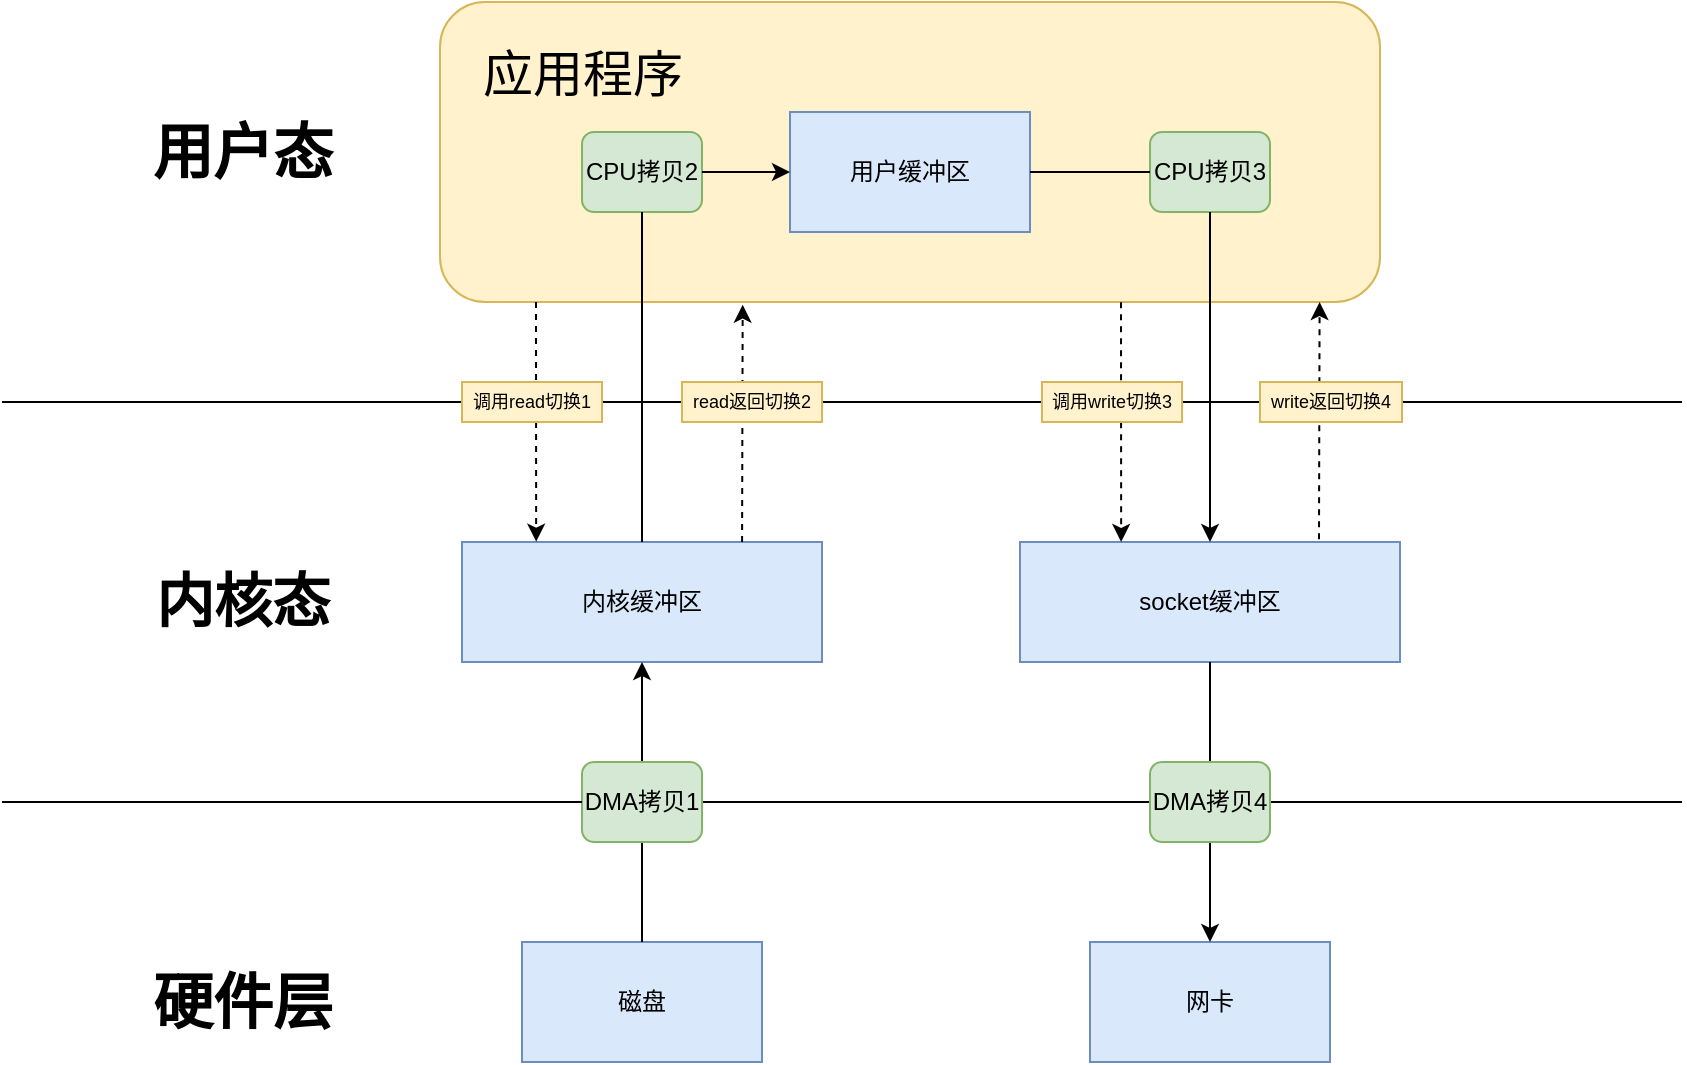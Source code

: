 <mxfile version="20.3.0" type="device"><diagram id="oPRd2fAUT4KP71HGXdn8" name="第 1 页"><mxGraphModel dx="1865" dy="583" grid="1" gridSize="10" guides="1" tooltips="1" connect="1" arrows="1" fold="1" page="1" pageScale="1" pageWidth="827" pageHeight="1169" math="0" shadow="0"><root><mxCell id="0"/><mxCell id="1" parent="0"/><mxCell id="JHdw9zbVbgqKv7Yk6Gmw-1" value="" style="rounded=1;whiteSpace=wrap;html=1;fillColor=#fff2cc;strokeColor=#d6b656;labelPosition=left;verticalLabelPosition=middle;align=right;verticalAlign=middle;" vertex="1" parent="1"><mxGeometry x="179" y="80" width="470" height="150" as="geometry"/></mxCell><mxCell id="JHdw9zbVbgqKv7Yk6Gmw-2" value="" style="endArrow=none;html=1;rounded=0;startArrow=none;" edge="1" parent="1"><mxGeometry width="50" height="50" relative="1" as="geometry"><mxPoint x="640" y="280" as="sourcePoint"/><mxPoint x="800" y="280" as="targetPoint"/></mxGeometry></mxCell><mxCell id="JHdw9zbVbgqKv7Yk6Gmw-5" value="socket缓冲区" style="rounded=0;whiteSpace=wrap;html=1;fillColor=#dae8fc;strokeColor=#6c8ebf;" vertex="1" parent="1"><mxGeometry x="469" y="350" width="190" height="60" as="geometry"/></mxCell><mxCell id="JHdw9zbVbgqKv7Yk6Gmw-9" value="用户缓冲区" style="rounded=0;whiteSpace=wrap;html=1;fillColor=#dae8fc;strokeColor=#6c8ebf;" vertex="1" parent="1"><mxGeometry x="354" y="135" width="120" height="60" as="geometry"/></mxCell><mxCell id="JHdw9zbVbgqKv7Yk6Gmw-10" value="磁盘" style="rounded=0;whiteSpace=wrap;html=1;fillColor=#dae8fc;strokeColor=#6c8ebf;" vertex="1" parent="1"><mxGeometry x="220" y="550" width="120" height="60" as="geometry"/></mxCell><mxCell id="JHdw9zbVbgqKv7Yk6Gmw-11" value="网卡" style="rounded=0;whiteSpace=wrap;html=1;fillColor=#dae8fc;strokeColor=#6c8ebf;" vertex="1" parent="1"><mxGeometry x="504" y="550" width="120" height="60" as="geometry"/></mxCell><mxCell id="JHdw9zbVbgqKv7Yk6Gmw-12" value="内核缓冲区" style="rounded=0;whiteSpace=wrap;html=1;fillColor=#dae8fc;strokeColor=#6c8ebf;" vertex="1" parent="1"><mxGeometry x="190" y="350" width="180" height="60" as="geometry"/></mxCell><mxCell id="JHdw9zbVbgqKv7Yk6Gmw-13" value="" style="endArrow=none;html=1;rounded=0;startArrow=none;" edge="1" parent="1" source="JHdw9zbVbgqKv7Yk6Gmw-20"><mxGeometry width="50" height="50" relative="1" as="geometry"><mxPoint x="40" y="480" as="sourcePoint"/><mxPoint x="800" y="480" as="targetPoint"/></mxGeometry></mxCell><mxCell id="JHdw9zbVbgqKv7Yk6Gmw-18" value="" style="endArrow=classic;html=1;rounded=0;exitX=0.5;exitY=0;exitDx=0;exitDy=0;entryX=0.5;entryY=1;entryDx=0;entryDy=0;" edge="1" parent="1" source="JHdw9zbVbgqKv7Yk6Gmw-10" target="JHdw9zbVbgqKv7Yk6Gmw-12"><mxGeometry width="50" height="50" relative="1" as="geometry"><mxPoint x="390" y="370" as="sourcePoint"/><mxPoint x="440" y="320" as="targetPoint"/></mxGeometry></mxCell><mxCell id="JHdw9zbVbgqKv7Yk6Gmw-20" value="DMA拷贝1" style="rounded=1;whiteSpace=wrap;html=1;fillColor=#d5e8d4;strokeColor=#82b366;" vertex="1" parent="1"><mxGeometry x="250" y="460" width="60" height="40" as="geometry"/></mxCell><mxCell id="JHdw9zbVbgqKv7Yk6Gmw-21" value="" style="endArrow=none;html=1;rounded=0;" edge="1" parent="1" target="JHdw9zbVbgqKv7Yk6Gmw-20"><mxGeometry width="50" height="50" relative="1" as="geometry"><mxPoint x="-40" y="480" as="sourcePoint"/><mxPoint x="760" y="480" as="targetPoint"/></mxGeometry></mxCell><mxCell id="JHdw9zbVbgqKv7Yk6Gmw-22" value="" style="endArrow=classic;html=1;rounded=0;exitX=0.5;exitY=1;exitDx=0;exitDy=0;entryX=0.5;entryY=0;entryDx=0;entryDy=0;" edge="1" parent="1" source="JHdw9zbVbgqKv7Yk6Gmw-5" target="JHdw9zbVbgqKv7Yk6Gmw-11"><mxGeometry width="50" height="50" relative="1" as="geometry"><mxPoint x="564" y="550" as="sourcePoint"/><mxPoint x="670" y="520" as="targetPoint"/></mxGeometry></mxCell><mxCell id="JHdw9zbVbgqKv7Yk6Gmw-23" value="DMA拷贝4" style="rounded=1;whiteSpace=wrap;html=1;fillColor=#d5e8d4;strokeColor=#82b366;" vertex="1" parent="1"><mxGeometry x="534" y="460" width="60" height="40" as="geometry"/></mxCell><mxCell id="JHdw9zbVbgqKv7Yk6Gmw-24" value="应用程序" style="text;html=1;align=center;verticalAlign=middle;resizable=0;points=[];autosize=1;strokeColor=none;fillColor=none;fontSize=25;" vertex="1" parent="1"><mxGeometry x="190" y="95" width="120" height="40" as="geometry"/></mxCell><mxCell id="JHdw9zbVbgqKv7Yk6Gmw-25" value="CPU拷贝2" style="rounded=1;whiteSpace=wrap;html=1;fillColor=#d5e8d4;strokeColor=#82b366;" vertex="1" parent="1"><mxGeometry x="250" y="145" width="60" height="40" as="geometry"/></mxCell><mxCell id="JHdw9zbVbgqKv7Yk6Gmw-26" value="CPU拷贝3" style="rounded=1;whiteSpace=wrap;html=1;fillColor=#d5e8d4;strokeColor=#82b366;" vertex="1" parent="1"><mxGeometry x="534" y="145" width="60" height="40" as="geometry"/></mxCell><mxCell id="JHdw9zbVbgqKv7Yk6Gmw-33" value="" style="endArrow=none;html=1;rounded=0;fontSize=25;exitX=0.5;exitY=0;exitDx=0;exitDy=0;entryX=0.5;entryY=1;entryDx=0;entryDy=0;" edge="1" parent="1" source="JHdw9zbVbgqKv7Yk6Gmw-12" target="JHdw9zbVbgqKv7Yk6Gmw-25"><mxGeometry width="50" height="50" relative="1" as="geometry"><mxPoint x="390" y="280" as="sourcePoint"/><mxPoint x="440" y="230" as="targetPoint"/></mxGeometry></mxCell><mxCell id="JHdw9zbVbgqKv7Yk6Gmw-35" value="" style="endArrow=classic;html=1;rounded=0;fontSize=25;exitX=1;exitY=0.5;exitDx=0;exitDy=0;entryX=0;entryY=0.5;entryDx=0;entryDy=0;" edge="1" parent="1" source="JHdw9zbVbgqKv7Yk6Gmw-25" target="JHdw9zbVbgqKv7Yk6Gmw-9"><mxGeometry width="50" height="50" relative="1" as="geometry"><mxPoint x="390" y="280" as="sourcePoint"/><mxPoint x="440" y="230" as="targetPoint"/></mxGeometry></mxCell><mxCell id="JHdw9zbVbgqKv7Yk6Gmw-37" value="" style="endArrow=none;html=1;rounded=0;fontSize=25;exitX=1;exitY=0.5;exitDx=0;exitDy=0;entryX=0;entryY=0.5;entryDx=0;entryDy=0;" edge="1" parent="1" source="JHdw9zbVbgqKv7Yk6Gmw-9" target="JHdw9zbVbgqKv7Yk6Gmw-26"><mxGeometry width="50" height="50" relative="1" as="geometry"><mxPoint x="390" y="360" as="sourcePoint"/><mxPoint x="440" y="310" as="targetPoint"/></mxGeometry></mxCell><mxCell id="JHdw9zbVbgqKv7Yk6Gmw-38" value="" style="endArrow=classic;html=1;rounded=0;fontSize=25;exitX=0.5;exitY=1;exitDx=0;exitDy=0;entryX=0.5;entryY=0;entryDx=0;entryDy=0;" edge="1" parent="1" source="JHdw9zbVbgqKv7Yk6Gmw-26" target="JHdw9zbVbgqKv7Yk6Gmw-5"><mxGeometry width="50" height="50" relative="1" as="geometry"><mxPoint x="390" y="260" as="sourcePoint"/><mxPoint x="440" y="210" as="targetPoint"/></mxGeometry></mxCell><mxCell id="JHdw9zbVbgqKv7Yk6Gmw-39" value="内核态" style="text;html=1;align=center;verticalAlign=middle;resizable=0;points=[];autosize=1;strokeColor=none;fillColor=none;fontSize=29;fontStyle=1" vertex="1" parent="1"><mxGeometry x="25" y="355" width="110" height="50" as="geometry"/></mxCell><mxCell id="JHdw9zbVbgqKv7Yk6Gmw-40" value="用户态" style="text;html=1;align=center;verticalAlign=middle;resizable=0;points=[];autosize=1;strokeColor=none;fillColor=none;fontSize=30;fontStyle=1" vertex="1" parent="1"><mxGeometry x="25" y="130" width="110" height="50" as="geometry"/></mxCell><mxCell id="JHdw9zbVbgqKv7Yk6Gmw-41" value="硬件层" style="text;html=1;align=center;verticalAlign=middle;resizable=0;points=[];autosize=1;strokeColor=none;fillColor=none;fontSize=30;fontStyle=1" vertex="1" parent="1"><mxGeometry x="25" y="555" width="110" height="50" as="geometry"/></mxCell><mxCell id="JHdw9zbVbgqKv7Yk6Gmw-46" value="" style="endArrow=none;html=1;rounded=0;startArrow=none;" edge="1" parent="1" source="JHdw9zbVbgqKv7Yk6Gmw-49"><mxGeometry width="50" height="50" relative="1" as="geometry"><mxPoint x="40" y="280" as="sourcePoint"/><mxPoint x="490" y="280" as="targetPoint"/></mxGeometry></mxCell><mxCell id="JHdw9zbVbgqKv7Yk6Gmw-48" value="" style="endArrow=none;html=1;rounded=0;startArrow=none;" edge="1" parent="1"><mxGeometry width="50" height="50" relative="1" as="geometry"><mxPoint x="540" y="280" as="sourcePoint"/><mxPoint x="590" y="280" as="targetPoint"/></mxGeometry></mxCell><mxCell id="JHdw9zbVbgqKv7Yk6Gmw-52" value="" style="endArrow=none;html=1;rounded=0;" edge="1" parent="1" target="JHdw9zbVbgqKv7Yk6Gmw-49"><mxGeometry width="50" height="50" relative="1" as="geometry"><mxPoint x="-40" y="280" as="sourcePoint"/><mxPoint x="490" y="280" as="targetPoint"/></mxGeometry></mxCell><mxCell id="JHdw9zbVbgqKv7Yk6Gmw-56" value="" style="endArrow=classic;html=1;rounded=0;fontSize=9;entryX=0.206;entryY=-0.003;entryDx=0;entryDy=0;entryPerimeter=0;dashed=1;" edge="1" parent="1" target="JHdw9zbVbgqKv7Yk6Gmw-12"><mxGeometry width="50" height="50" relative="1" as="geometry"><mxPoint x="227" y="230" as="sourcePoint"/><mxPoint x="230" y="330" as="targetPoint"/></mxGeometry></mxCell><mxCell id="JHdw9zbVbgqKv7Yk6Gmw-57" value="" style="endArrow=classic;html=1;rounded=0;fontSize=9;entryX=0.206;entryY=-0.003;entryDx=0;entryDy=0;entryPerimeter=0;dashed=1;" edge="1" parent="1"><mxGeometry width="50" height="50" relative="1" as="geometry"><mxPoint x="519.5" y="230.18" as="sourcePoint"/><mxPoint x="519.58" y="350.0" as="targetPoint"/></mxGeometry></mxCell><mxCell id="JHdw9zbVbgqKv7Yk6Gmw-60" value="" style="endArrow=classic;html=1;rounded=0;fontSize=9;exitX=0.778;exitY=0;exitDx=0;exitDy=0;entryX=0.322;entryY=1.009;entryDx=0;entryDy=0;entryPerimeter=0;exitPerimeter=0;dashed=1;" edge="1" parent="1" source="JHdw9zbVbgqKv7Yk6Gmw-12" target="JHdw9zbVbgqKv7Yk6Gmw-1"><mxGeometry width="50" height="50" relative="1" as="geometry"><mxPoint x="400" y="200" as="sourcePoint"/><mxPoint x="450" y="150" as="targetPoint"/></mxGeometry></mxCell><mxCell id="JHdw9zbVbgqKv7Yk6Gmw-61" value="" style="endArrow=classic;html=1;rounded=0;fontSize=9;exitX=0.778;exitY=0;exitDx=0;exitDy=0;entryX=0.322;entryY=1.009;entryDx=0;entryDy=0;entryPerimeter=0;exitPerimeter=0;dashed=1;" edge="1" parent="1"><mxGeometry width="50" height="50" relative="1" as="geometry"><mxPoint x="618.5" y="348.65" as="sourcePoint"/><mxPoint x="618.8" y="230.0" as="targetPoint"/></mxGeometry></mxCell><mxCell id="JHdw9zbVbgqKv7Yk6Gmw-42" value="调用read切换1" style="rounded=0;whiteSpace=wrap;html=1;fontSize=9;fillColor=#fff2cc;strokeColor=#d6b656;" vertex="1" parent="1"><mxGeometry x="190" y="270" width="70" height="20" as="geometry"/></mxCell><mxCell id="JHdw9zbVbgqKv7Yk6Gmw-49" value="read返回切换2" style="rounded=0;whiteSpace=wrap;html=1;fontSize=9;fillColor=#fff2cc;strokeColor=#d6b656;" vertex="1" parent="1"><mxGeometry x="300" y="270" width="70" height="20" as="geometry"/></mxCell><mxCell id="JHdw9zbVbgqKv7Yk6Gmw-51" value="调用write切换3" style="rounded=0;whiteSpace=wrap;html=1;fontSize=9;fillColor=#fff2cc;strokeColor=#d6b656;" vertex="1" parent="1"><mxGeometry x="480" y="270" width="70" height="20" as="geometry"/></mxCell><mxCell id="JHdw9zbVbgqKv7Yk6Gmw-50" value="write返回切换4" style="rounded=0;whiteSpace=wrap;html=1;fontSize=9;fillColor=#fff2cc;strokeColor=#d6b656;" vertex="1" parent="1"><mxGeometry x="589" y="270" width="71" height="20" as="geometry"/></mxCell></root></mxGraphModel></diagram></mxfile>